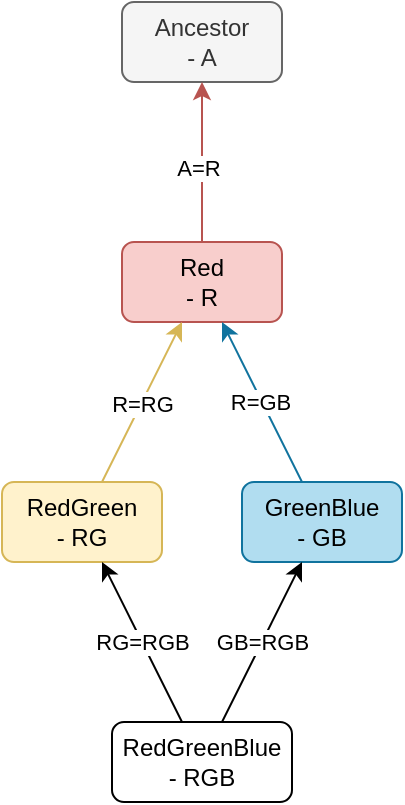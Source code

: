 <mxfile version="20.2.3" type="device"><diagram id="upC5JKiaMspIbfpgvekB" name="Pagina-1"><mxGraphModel dx="553" dy="446" grid="1" gridSize="10" guides="1" tooltips="1" connect="1" arrows="1" fold="1" page="1" pageScale="1" pageWidth="827" pageHeight="1169" math="0" shadow="0"><root><mxCell id="0"/><mxCell id="1" parent="0"/><mxCell id="m0K2H4GV-aH1t9fmyWtm-1" value="Ancestor&lt;br&gt;- A" style="rounded=1;whiteSpace=wrap;html=1;fillColor=#f5f5f5;fontColor=#333333;strokeColor=#666666;" parent="1" vertex="1"><mxGeometry x="240" y="160" width="80" height="40" as="geometry"/></mxCell><mxCell id="m0K2H4GV-aH1t9fmyWtm-5" style="rounded=0;orthogonalLoop=1;jettySize=auto;html=1;fillColor=#f8cecc;strokeColor=#b85450;" parent="1" source="m0K2H4GV-aH1t9fmyWtm-2" target="m0K2H4GV-aH1t9fmyWtm-1" edge="1"><mxGeometry relative="1" as="geometry"/></mxCell><mxCell id="m0K2H4GV-aH1t9fmyWtm-6" value="A=R" style="edgeLabel;html=1;align=center;verticalAlign=middle;resizable=0;points=[];" parent="m0K2H4GV-aH1t9fmyWtm-5" vertex="1" connectable="0"><mxGeometry x="-0.062" y="2" relative="1" as="geometry"><mxPoint as="offset"/></mxGeometry></mxCell><mxCell id="m0K2H4GV-aH1t9fmyWtm-2" value="Red&lt;br&gt;- R" style="rounded=1;whiteSpace=wrap;html=1;fillColor=#f8cecc;strokeColor=#b85450;" parent="1" vertex="1"><mxGeometry x="240" y="280" width="80" height="40" as="geometry"/></mxCell><mxCell id="m0K2H4GV-aH1t9fmyWtm-12" style="edgeStyle=none;rounded=0;orthogonalLoop=1;jettySize=auto;html=1;fillColor=#fff2cc;strokeColor=#d6b656;" parent="1" source="m0K2H4GV-aH1t9fmyWtm-11" target="m0K2H4GV-aH1t9fmyWtm-2" edge="1"><mxGeometry relative="1" as="geometry"/></mxCell><mxCell id="m0K2H4GV-aH1t9fmyWtm-13" value="R=RG" style="edgeLabel;html=1;align=center;verticalAlign=middle;resizable=0;points=[];" parent="m0K2H4GV-aH1t9fmyWtm-12" vertex="1" connectable="0"><mxGeometry x="-0.02" relative="1" as="geometry"><mxPoint as="offset"/></mxGeometry></mxCell><mxCell id="m0K2H4GV-aH1t9fmyWtm-11" value="RedGreen&lt;br&gt;- RG" style="rounded=1;whiteSpace=wrap;html=1;fillColor=#fff2cc;strokeColor=#d6b656;" parent="1" vertex="1"><mxGeometry x="180" y="400" width="80" height="40" as="geometry"/></mxCell><mxCell id="m0K2H4GV-aH1t9fmyWtm-17" style="edgeStyle=none;rounded=0;orthogonalLoop=1;jettySize=auto;html=1;fillColor=#b1ddf0;strokeColor=#10739e;" parent="1" source="m0K2H4GV-aH1t9fmyWtm-16" target="m0K2H4GV-aH1t9fmyWtm-2" edge="1"><mxGeometry relative="1" as="geometry"><mxPoint x="290" y="320" as="targetPoint"/></mxGeometry></mxCell><mxCell id="m0K2H4GV-aH1t9fmyWtm-19" value="R=GB" style="edgeLabel;html=1;align=center;verticalAlign=middle;resizable=0;points=[];" parent="m0K2H4GV-aH1t9fmyWtm-17" vertex="1" connectable="0"><mxGeometry x="0.04" y="1" relative="1" as="geometry"><mxPoint y="1" as="offset"/></mxGeometry></mxCell><mxCell id="m0K2H4GV-aH1t9fmyWtm-16" value="GreenBlue&lt;br&gt;- GB" style="rounded=1;whiteSpace=wrap;html=1;fillColor=#b1ddf0;strokeColor=#10739e;" parent="1" vertex="1"><mxGeometry x="300" y="400" width="80" height="40" as="geometry"/></mxCell><mxCell id="m0K2H4GV-aH1t9fmyWtm-22" style="edgeStyle=none;rounded=0;orthogonalLoop=1;jettySize=auto;html=1;" parent="1" source="m0K2H4GV-aH1t9fmyWtm-21" target="m0K2H4GV-aH1t9fmyWtm-11" edge="1"><mxGeometry relative="1" as="geometry"/></mxCell><mxCell id="m0K2H4GV-aH1t9fmyWtm-24" value="RG=RGB" style="edgeLabel;html=1;align=center;verticalAlign=middle;resizable=0;points=[];" parent="m0K2H4GV-aH1t9fmyWtm-22" vertex="1" connectable="0"><mxGeometry x="0.08" y="-2" relative="1" as="geometry"><mxPoint y="4" as="offset"/></mxGeometry></mxCell><mxCell id="m0K2H4GV-aH1t9fmyWtm-23" style="edgeStyle=none;rounded=0;orthogonalLoop=1;jettySize=auto;html=1;" parent="1" source="m0K2H4GV-aH1t9fmyWtm-21" target="m0K2H4GV-aH1t9fmyWtm-16" edge="1"><mxGeometry relative="1" as="geometry"/></mxCell><mxCell id="m0K2H4GV-aH1t9fmyWtm-25" value="GB=RGB" style="edgeLabel;html=1;align=center;verticalAlign=middle;resizable=0;points=[];" parent="m0K2H4GV-aH1t9fmyWtm-23" vertex="1" connectable="0"><mxGeometry x="0.02" relative="1" as="geometry"><mxPoint x="-1" as="offset"/></mxGeometry></mxCell><mxCell id="m0K2H4GV-aH1t9fmyWtm-21" value="RedGreenBlue&lt;br&gt;- RGB" style="rounded=1;whiteSpace=wrap;html=1;" parent="1" vertex="1"><mxGeometry x="235" y="520" width="90" height="40" as="geometry"/></mxCell></root></mxGraphModel></diagram></mxfile>